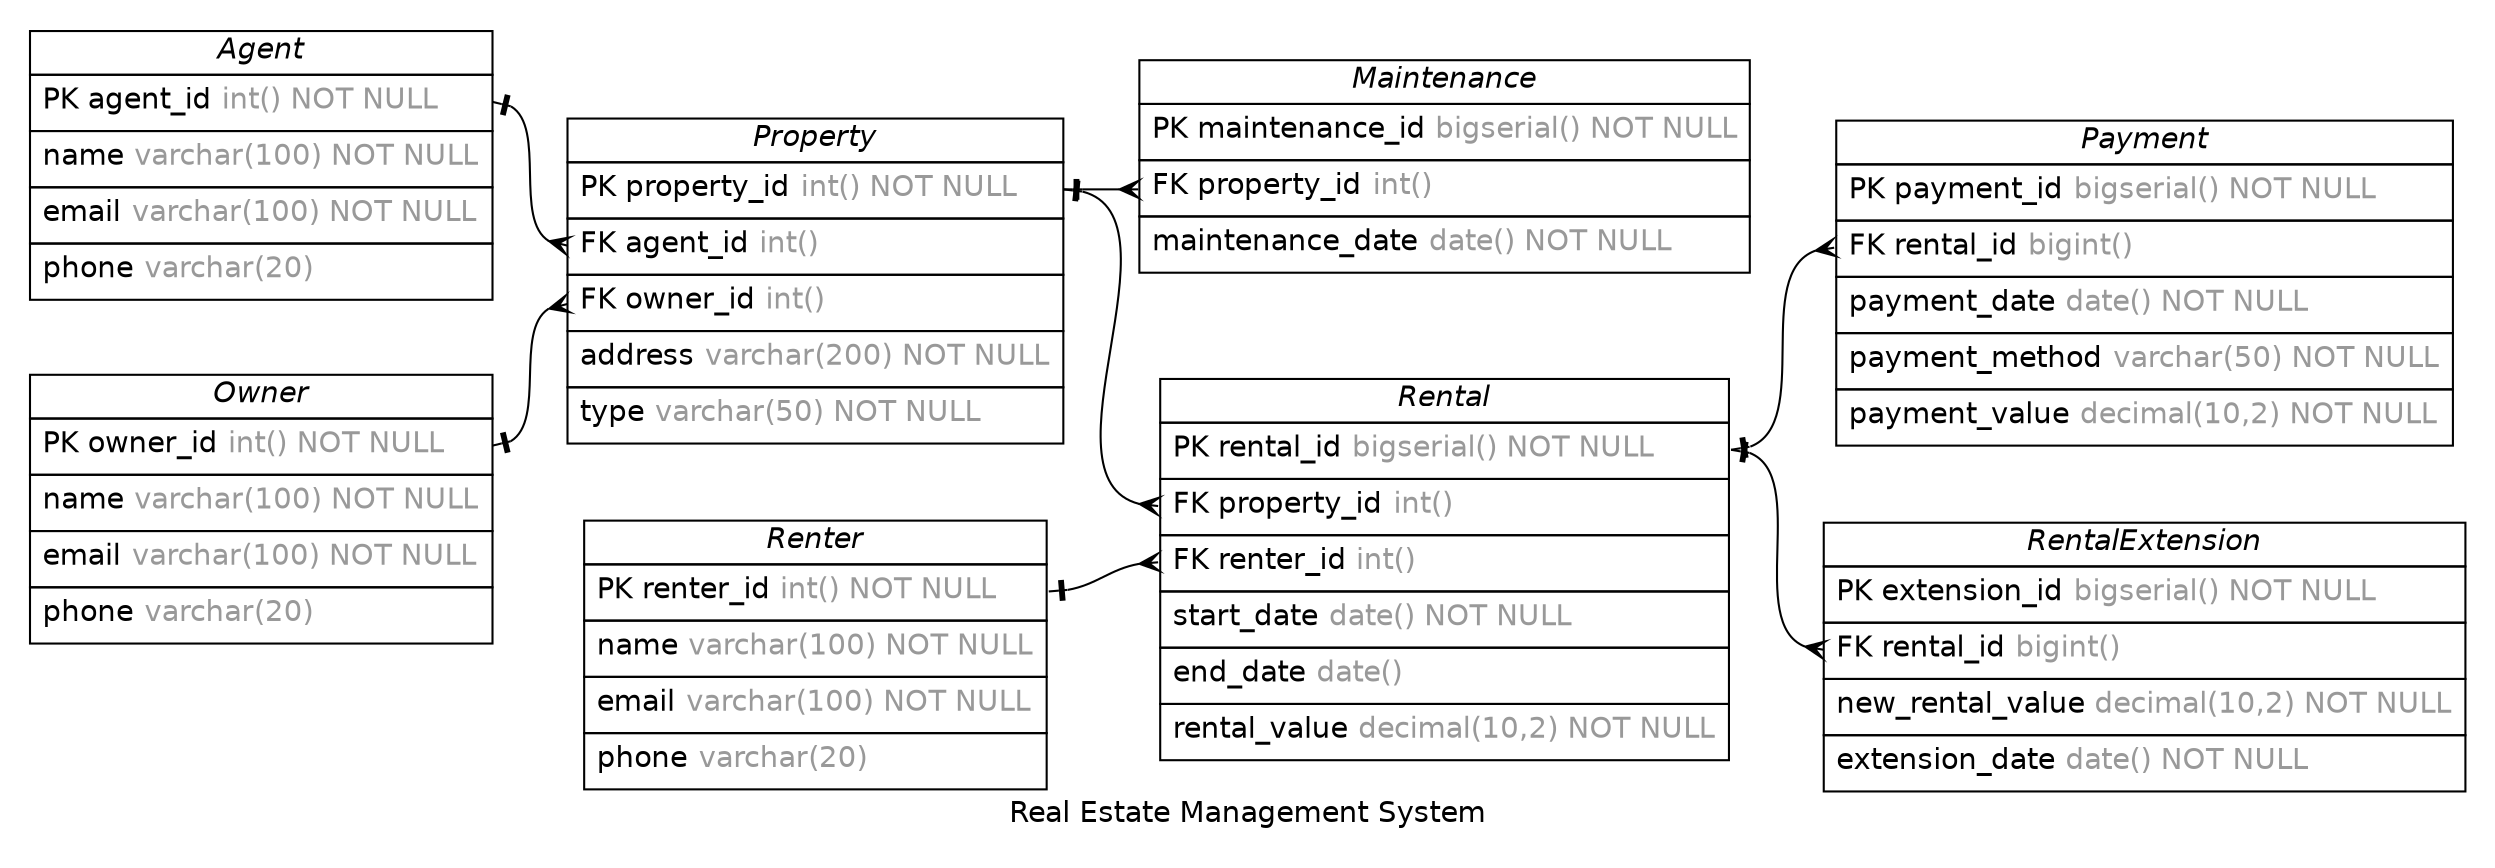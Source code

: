 /* created with ERDot < https://github.com/ehne/ERDot > */
digraph G {
    graph [
        nodesep=0.5;
        rankdir="LR";
        concentrate=true;
        splines="spline";
        fontname="Helvetica";
        pad="0.2,0.2",
        label="Real Estate Management System",
        
    ];
    
    node [shape=plain, fontname="Helvetica"];
    edge [
        dir=both,
        fontsize=12,
        arrowsize=0.9,
        penwidth=1.0,
        labelangle=32,
        labeldistance=1.8,
        fontname="Helvetica"
    ];
    
    "Agent" [ label=<
        <table border="0" cellborder="1" cellspacing="0" >
        <tr><td><i>Agent</i></td></tr>
        <tr><td port="agent_id" align="left" cellpadding="5">PK agent_id <font color="grey60">int() NOT NULL</font></td></tr>
        <tr><td port="name" align="left" cellpadding="5">name <font color="grey60">varchar(100) NOT NULL</font></td></tr>
        <tr><td port="email" align="left" cellpadding="5">email <font color="grey60">varchar(100) NOT NULL</font></td></tr>
        <tr><td port="phone" align="left" cellpadding="5">phone <font color="grey60">varchar(20)</font></td></tr>
    </table>>];
    "Property" [ label=<
        <table border="0" cellborder="1" cellspacing="0" >
        <tr><td><i>Property</i></td></tr>
        <tr><td port="property_id" align="left" cellpadding="5">PK property_id <font color="grey60">int() NOT NULL</font></td></tr>
        <tr><td port="agent_id" align="left" cellpadding="5">FK agent_id <font color="grey60">int()</font></td></tr>
        <tr><td port="owner_id" align="left" cellpadding="5">FK owner_id <font color="grey60">int()</font></td></tr>
        <tr><td port="address" align="left" cellpadding="5">address <font color="grey60">varchar(200) NOT NULL</font></td></tr>
        <tr><td port="type" align="left" cellpadding="5">type <font color="grey60">varchar(50) NOT NULL</font></td></tr>
    </table>>];
    "Owner" [ label=<
        <table border="0" cellborder="1" cellspacing="0" >
        <tr><td><i>Owner</i></td></tr>
        <tr><td port="owner_id" align="left" cellpadding="5">PK owner_id <font color="grey60">int() NOT NULL</font></td></tr>
        <tr><td port="name" align="left" cellpadding="5">name <font color="grey60">varchar(100) NOT NULL</font></td></tr>
        <tr><td port="email" align="left" cellpadding="5">email <font color="grey60">varchar(100) NOT NULL</font></td></tr>
        <tr><td port="phone" align="left" cellpadding="5">phone <font color="grey60">varchar(20)</font></td></tr>
    </table>>];
    "Renter" [ label=<
        <table border="0" cellborder="1" cellspacing="0" >
        <tr><td><i>Renter</i></td></tr>
        <tr><td port="renter_id" align="left" cellpadding="5">PK renter_id <font color="grey60">int() NOT NULL</font></td></tr>
        <tr><td port="name" align="left" cellpadding="5">name <font color="grey60">varchar(100) NOT NULL</font></td></tr>
        <tr><td port="email" align="left" cellpadding="5">email <font color="grey60">varchar(100) NOT NULL</font></td></tr>
        <tr><td port="phone" align="left" cellpadding="5">phone <font color="grey60">varchar(20)</font></td></tr>
    </table>>];
    "Rental" [ label=<
        <table border="0" cellborder="1" cellspacing="0" >
        <tr><td><i>Rental</i></td></tr>
        <tr><td port="rental_id" align="left" cellpadding="5">PK rental_id <font color="grey60">bigserial() NOT NULL</font></td></tr>
        <tr><td port="property_id" align="left" cellpadding="5">FK property_id <font color="grey60">int()</font></td></tr>
        <tr><td port="renter_id" align="left" cellpadding="5">FK renter_id <font color="grey60">int()</font></td></tr>
        <tr><td port="start_date" align="left" cellpadding="5">start_date <font color="grey60">date() NOT NULL</font></td></tr>
        <tr><td port="end_date" align="left" cellpadding="5">end_date <font color="grey60">date()</font></td></tr>
        <tr><td port="rental_value" align="left" cellpadding="5">rental_value <font color="grey60">decimal(10,2) NOT NULL</font></td></tr>
    </table>>];
    "Payment" [ label=<
        <table border="0" cellborder="1" cellspacing="0" >
        <tr><td><i>Payment</i></td></tr>
        <tr><td port="payment_id" align="left" cellpadding="5">PK payment_id <font color="grey60">bigserial() NOT NULL</font></td></tr>
        <tr><td port="rental_id" align="left" cellpadding="5">FK rental_id <font color="grey60">bigint()</font></td></tr>
        <tr><td port="payment_date" align="left" cellpadding="5">payment_date <font color="grey60">date() NOT NULL</font></td></tr>
        <tr><td port="payment_method" align="left" cellpadding="5">payment_method <font color="grey60">varchar(50) NOT NULL</font></td></tr>
        <tr><td port="payment_value" align="left" cellpadding="5">payment_value <font color="grey60">decimal(10,2) NOT NULL</font></td></tr>
    </table>>];
    "Maintenance" [ label=<
        <table border="0" cellborder="1" cellspacing="0" >
        <tr><td><i>Maintenance</i></td></tr>
        <tr><td port="maintenance_id" align="left" cellpadding="5">PK maintenance_id <font color="grey60">bigserial() NOT NULL</font></td></tr>
        <tr><td port="property_id" align="left" cellpadding="5">FK property_id <font color="grey60">int()</font></td></tr>
        <tr><td port="maintenance_date" align="left" cellpadding="5">maintenance_date <font color="grey60">date() NOT NULL</font></td></tr>
    </table>>];
    "RentalExtension" [ label=<
        <table border="0" cellborder="1" cellspacing="0" >
        <tr><td><i>RentalExtension</i></td></tr>
        <tr><td port="extension_id" align="left" cellpadding="5">PK extension_id <font color="grey60">bigserial() NOT NULL</font></td></tr>
        <tr><td port="rental_id" align="left" cellpadding="5">FK rental_id <font color="grey60">bigint()</font></td></tr>
        <tr><td port="new_rental_value" align="left" cellpadding="5">new_rental_value <font color="grey60">decimal(10,2) NOT NULL</font></td></tr>
        <tr><td port="extension_date" align="left" cellpadding="5">extension_date <font color="grey60">date() NOT NULL</font></td></tr>
    </table>>];

    
    "Agent":"agent_id"->"Property":"agent_id" [
        arrowhead=ocrow,

        arrowtail=noneotee,
    ];

    
    "Owner":"owner_id"->"Property":"owner_id" [
        arrowhead=ocrow,

        arrowtail=noneotee,
    ];

    
    "Renter":"renter_id"->"Rental":"renter_id" [
        arrowhead=ocrow,

        arrowtail=noneotee,
    ];

    
    "Property":"property_id"->"Rental":"property_id" [
        arrowhead=ocrow,

        arrowtail=noneotee,
    ];

    
    "Rental":"rental_id"->"Payment":"rental_id" [
        arrowhead=ocrow,

        arrowtail=noneotee,
    ];

    
    "Property":"property_id"->"Maintenance":"property_id" [
        arrowhead=ocrow,

        arrowtail=noneotee,
    ];

    
    "Rental":"rental_id"->"RentalExtension":"rental_id" [
        arrowhead=ocrow,

        arrowtail=noneotee,
    ];



    

}
